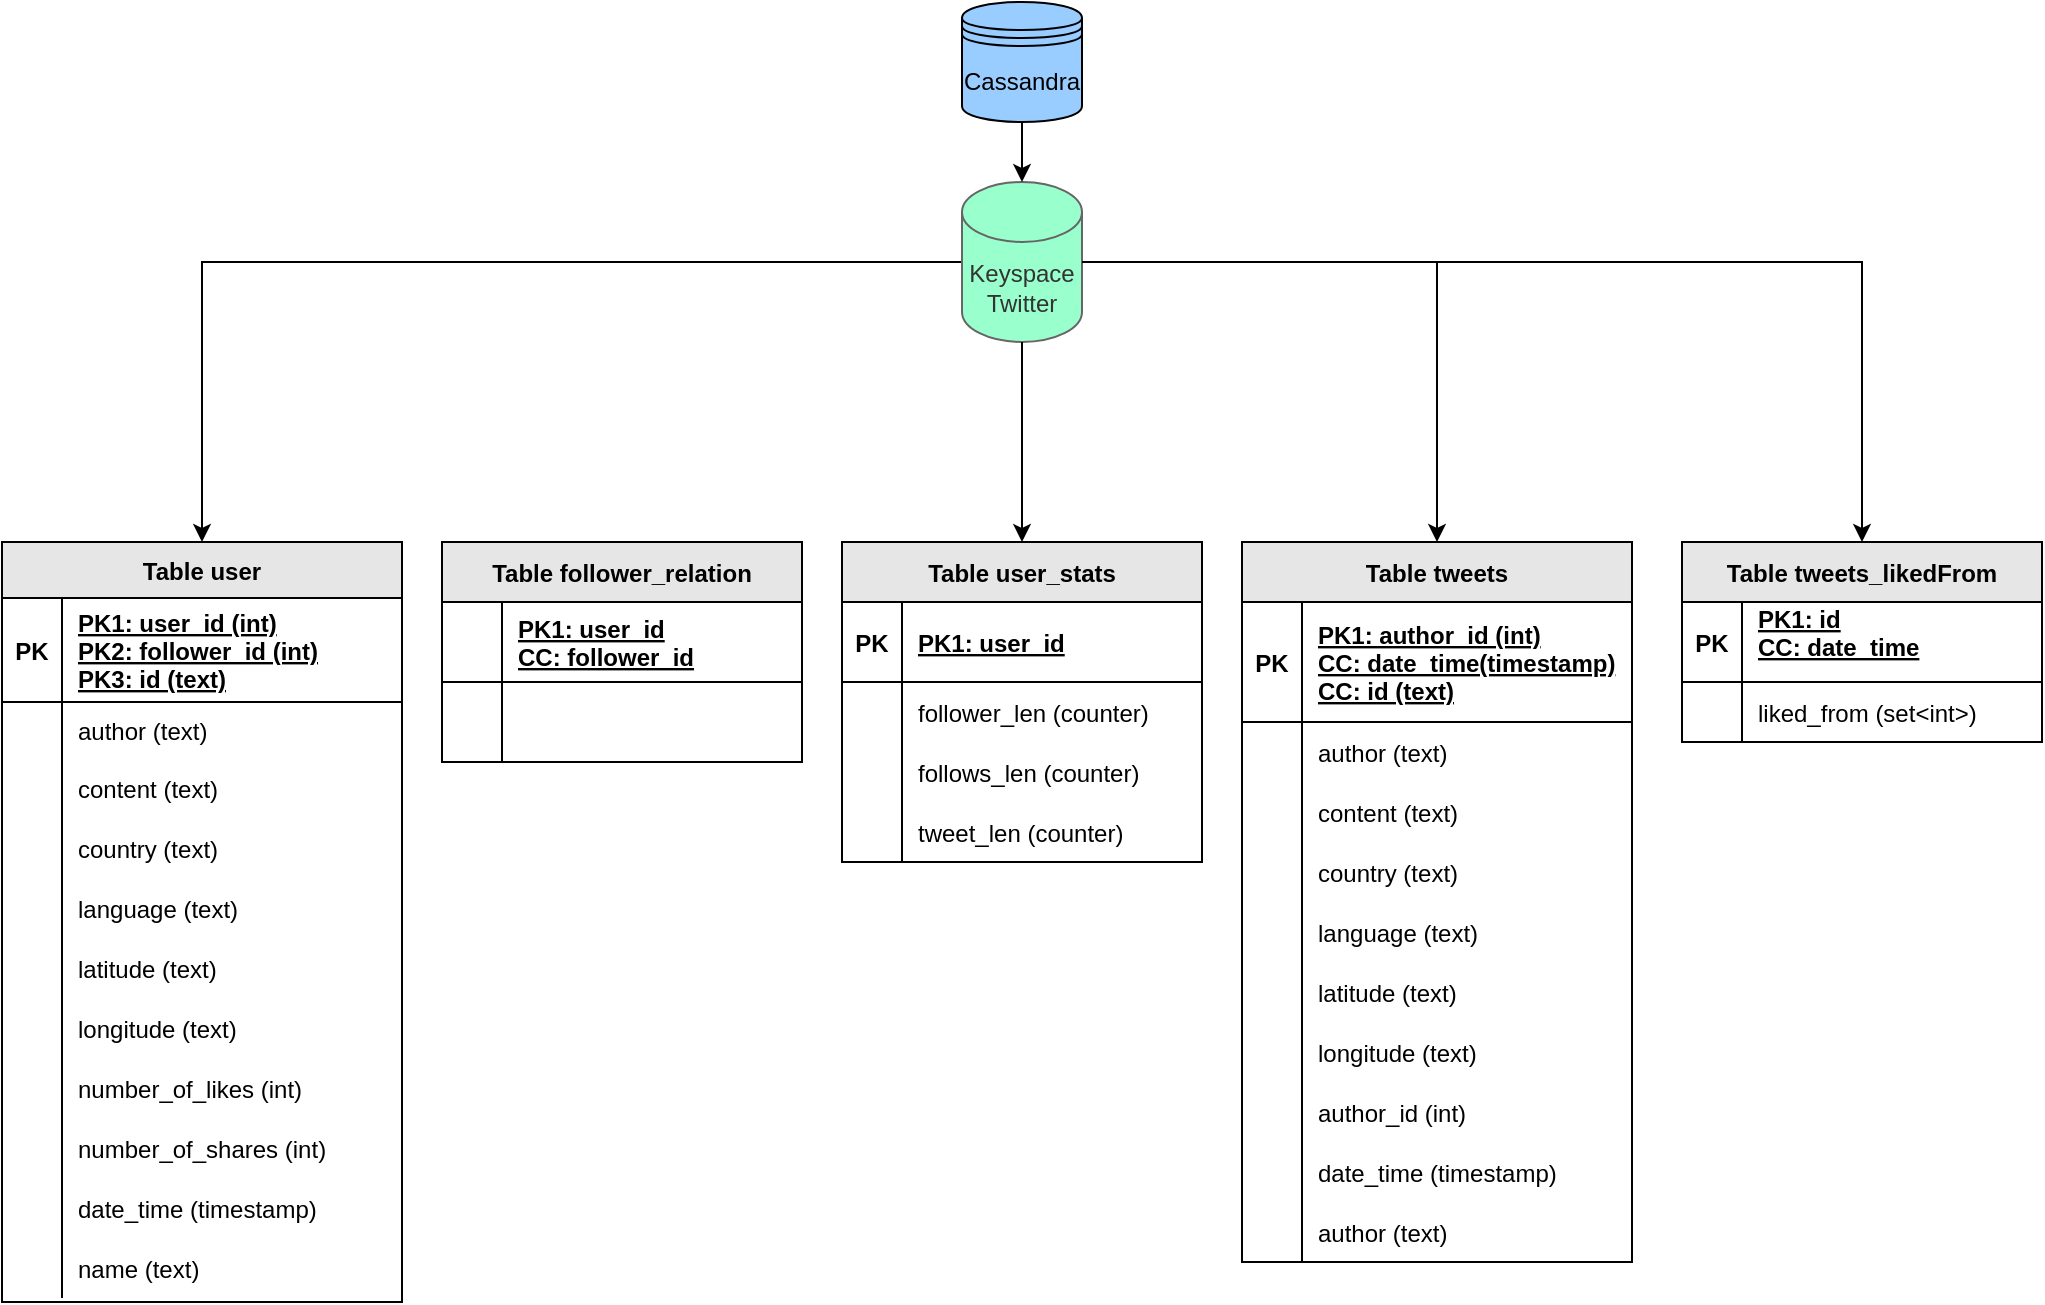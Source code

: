 <mxfile version="20.0.1" type="device" pages="2"><diagram id="uG7ZeOkbDZNB9EsdIDeJ" name="Page-1"><mxGraphModel dx="2417" dy="793" grid="1" gridSize="10" guides="1" tooltips="1" connect="1" arrows="1" fold="1" page="1" pageScale="1" pageWidth="827" pageHeight="1169" math="0" shadow="0"><root><mxCell id="0"/><mxCell id="1" parent="0"/><mxCell id="abGuBMjlv66z2_i_Jx2E-29" style="edgeStyle=orthogonalEdgeStyle;rounded=0;orthogonalLoop=1;jettySize=auto;html=1;exitX=0;exitY=0.5;exitDx=0;exitDy=0;exitPerimeter=0;entryX=0.5;entryY=0;entryDx=0;entryDy=0;" parent="1" source="abGuBMjlv66z2_i_Jx2E-1" target="abGuBMjlv66z2_i_Jx2E-15" edge="1"><mxGeometry relative="1" as="geometry"/></mxCell><mxCell id="gXndFRnX3cNERljc4eLu-20" style="edgeStyle=orthogonalEdgeStyle;rounded=0;orthogonalLoop=1;jettySize=auto;html=1;exitX=1;exitY=0.5;exitDx=0;exitDy=0;exitPerimeter=0;entryX=0.5;entryY=0;entryDx=0;entryDy=0;" edge="1" parent="1" source="abGuBMjlv66z2_i_Jx2E-1" target="gXndFRnX3cNERljc4eLu-6"><mxGeometry relative="1" as="geometry"/></mxCell><mxCell id="abGuBMjlv66z2_i_Jx2E-1" value="Keyspace&lt;br&gt;Twitter" style="shape=cylinder3;whiteSpace=wrap;html=1;boundedLbl=1;backgroundOutline=1;size=15;fillColor=#99FFCC;fontColor=#333333;strokeColor=#666666;" parent="1" vertex="1"><mxGeometry x="370" y="100" width="60" height="80" as="geometry"/></mxCell><mxCell id="gXndFRnX3cNERljc4eLu-5" style="edgeStyle=orthogonalEdgeStyle;rounded=0;orthogonalLoop=1;jettySize=auto;html=1;exitX=0.5;exitY=1;exitDx=0;exitDy=0;exitPerimeter=0;" edge="1" parent="1" source="abGuBMjlv66z2_i_Jx2E-1" target="abGuBMjlv66z2_i_Jx2E-2"><mxGeometry relative="1" as="geometry"><mxPoint x="300" y="220" as="targetPoint"/></mxGeometry></mxCell><mxCell id="abGuBMjlv66z2_i_Jx2E-2" value="Table user_stats" style="shape=table;startSize=30;container=1;collapsible=1;childLayout=tableLayout;fixedRows=1;rowLines=0;fontStyle=1;align=center;resizeLast=1;fillColor=#E6E6E6;" parent="1" vertex="1"><mxGeometry x="310" y="280" width="180" height="160" as="geometry"/></mxCell><mxCell id="abGuBMjlv66z2_i_Jx2E-3" value="" style="shape=tableRow;horizontal=0;startSize=0;swimlaneHead=0;swimlaneBody=0;fillColor=none;collapsible=0;dropTarget=0;points=[[0,0.5],[1,0.5]];portConstraint=eastwest;top=0;left=0;right=0;bottom=1;" parent="abGuBMjlv66z2_i_Jx2E-2" vertex="1"><mxGeometry y="30" width="180" height="40" as="geometry"/></mxCell><mxCell id="abGuBMjlv66z2_i_Jx2E-4" value="PK" style="shape=partialRectangle;connectable=0;fillColor=none;top=0;left=0;bottom=0;right=0;fontStyle=1;overflow=hidden;" parent="abGuBMjlv66z2_i_Jx2E-3" vertex="1"><mxGeometry width="30" height="40" as="geometry"><mxRectangle width="30" height="40" as="alternateBounds"/></mxGeometry></mxCell><mxCell id="abGuBMjlv66z2_i_Jx2E-5" value="PK1: user_id" style="shape=partialRectangle;connectable=0;fillColor=none;top=0;left=0;bottom=0;right=0;align=left;spacingLeft=6;fontStyle=5;overflow=hidden;" parent="abGuBMjlv66z2_i_Jx2E-3" vertex="1"><mxGeometry x="30" width="150" height="40" as="geometry"><mxRectangle width="150" height="40" as="alternateBounds"/></mxGeometry></mxCell><mxCell id="abGuBMjlv66z2_i_Jx2E-6" value="" style="shape=tableRow;horizontal=0;startSize=0;swimlaneHead=0;swimlaneBody=0;fillColor=none;collapsible=0;dropTarget=0;points=[[0,0.5],[1,0.5]];portConstraint=eastwest;top=0;left=0;right=0;bottom=0;" parent="abGuBMjlv66z2_i_Jx2E-2" vertex="1"><mxGeometry y="70" width="180" height="30" as="geometry"/></mxCell><mxCell id="abGuBMjlv66z2_i_Jx2E-7" value="" style="shape=partialRectangle;connectable=0;fillColor=none;top=0;left=0;bottom=0;right=0;editable=1;overflow=hidden;" parent="abGuBMjlv66z2_i_Jx2E-6" vertex="1"><mxGeometry width="30" height="30" as="geometry"><mxRectangle width="30" height="30" as="alternateBounds"/></mxGeometry></mxCell><mxCell id="abGuBMjlv66z2_i_Jx2E-8" value="follower_len (counter)" style="shape=partialRectangle;connectable=0;fillColor=none;top=0;left=0;bottom=0;right=0;align=left;spacingLeft=6;overflow=hidden;" parent="abGuBMjlv66z2_i_Jx2E-6" vertex="1"><mxGeometry x="30" width="150" height="30" as="geometry"><mxRectangle width="150" height="30" as="alternateBounds"/></mxGeometry></mxCell><mxCell id="gXndFRnX3cNERljc4eLu-49" value="" style="shape=tableRow;horizontal=0;startSize=0;swimlaneHead=0;swimlaneBody=0;fillColor=none;collapsible=0;dropTarget=0;points=[[0,0.5],[1,0.5]];portConstraint=eastwest;top=0;left=0;right=0;bottom=0;" vertex="1" parent="abGuBMjlv66z2_i_Jx2E-2"><mxGeometry y="100" width="180" height="30" as="geometry"/></mxCell><mxCell id="gXndFRnX3cNERljc4eLu-50" value="" style="shape=partialRectangle;connectable=0;fillColor=none;top=0;left=0;bottom=0;right=0;editable=1;overflow=hidden;" vertex="1" parent="gXndFRnX3cNERljc4eLu-49"><mxGeometry width="30" height="30" as="geometry"><mxRectangle width="30" height="30" as="alternateBounds"/></mxGeometry></mxCell><mxCell id="gXndFRnX3cNERljc4eLu-51" value="follows_len (counter)" style="shape=partialRectangle;connectable=0;fillColor=none;top=0;left=0;bottom=0;right=0;align=left;spacingLeft=6;overflow=hidden;" vertex="1" parent="gXndFRnX3cNERljc4eLu-49"><mxGeometry x="30" width="150" height="30" as="geometry"><mxRectangle width="150" height="30" as="alternateBounds"/></mxGeometry></mxCell><mxCell id="gXndFRnX3cNERljc4eLu-52" value="" style="shape=tableRow;horizontal=0;startSize=0;swimlaneHead=0;swimlaneBody=0;fillColor=none;collapsible=0;dropTarget=0;points=[[0,0.5],[1,0.5]];portConstraint=eastwest;top=0;left=0;right=0;bottom=0;" vertex="1" parent="abGuBMjlv66z2_i_Jx2E-2"><mxGeometry y="130" width="180" height="30" as="geometry"/></mxCell><mxCell id="gXndFRnX3cNERljc4eLu-53" value="" style="shape=partialRectangle;connectable=0;fillColor=none;top=0;left=0;bottom=0;right=0;editable=1;overflow=hidden;" vertex="1" parent="gXndFRnX3cNERljc4eLu-52"><mxGeometry width="30" height="30" as="geometry"><mxRectangle width="30" height="30" as="alternateBounds"/></mxGeometry></mxCell><mxCell id="gXndFRnX3cNERljc4eLu-54" value="tweet_len (counter)" style="shape=partialRectangle;connectable=0;fillColor=none;top=0;left=0;bottom=0;right=0;align=left;spacingLeft=6;overflow=hidden;" vertex="1" parent="gXndFRnX3cNERljc4eLu-52"><mxGeometry x="30" width="150" height="30" as="geometry"><mxRectangle width="150" height="30" as="alternateBounds"/></mxGeometry></mxCell><mxCell id="abGuBMjlv66z2_i_Jx2E-15" value="Table user" style="shape=table;startSize=28;container=1;collapsible=1;childLayout=tableLayout;fixedRows=1;rowLines=0;fontStyle=1;align=center;resizeLast=1;fillColor=#E6E6E6;arcSize=15;resizeHeight=1;autosize=1;rounded=0;" parent="1" vertex="1"><mxGeometry x="-110" y="280" width="200" height="380" as="geometry"/></mxCell><mxCell id="abGuBMjlv66z2_i_Jx2E-16" value="" style="shape=tableRow;horizontal=0;startSize=0;swimlaneHead=0;swimlaneBody=0;fillColor=none;collapsible=0;dropTarget=0;points=[[0,0.5],[1,0.5]];portConstraint=eastwest;top=0;left=0;right=0;bottom=1;" parent="abGuBMjlv66z2_i_Jx2E-15" vertex="1"><mxGeometry y="28" width="200" height="52" as="geometry"/></mxCell><mxCell id="abGuBMjlv66z2_i_Jx2E-17" value="PK" style="shape=partialRectangle;connectable=0;fillColor=none;top=0;left=0;bottom=0;right=0;fontStyle=1;overflow=hidden;" parent="abGuBMjlv66z2_i_Jx2E-16" vertex="1"><mxGeometry width="30" height="52" as="geometry"><mxRectangle width="30" height="52" as="alternateBounds"/></mxGeometry></mxCell><mxCell id="abGuBMjlv66z2_i_Jx2E-18" value="PK1: user_id (int)&#xA;PK2: follower_id (int)&#xA;PK3: id (text)" style="shape=partialRectangle;connectable=0;fillColor=none;top=0;left=0;bottom=0;right=0;align=left;spacingLeft=6;fontStyle=5;overflow=hidden;" parent="abGuBMjlv66z2_i_Jx2E-16" vertex="1"><mxGeometry x="30" width="170" height="52" as="geometry"><mxRectangle width="170" height="52" as="alternateBounds"/></mxGeometry></mxCell><mxCell id="abGuBMjlv66z2_i_Jx2E-19" value="" style="shape=tableRow;horizontal=0;startSize=0;swimlaneHead=0;swimlaneBody=0;fillColor=none;collapsible=0;dropTarget=0;points=[[0,0.5],[1,0.5]];portConstraint=eastwest;top=0;left=0;right=0;bottom=0;" parent="abGuBMjlv66z2_i_Jx2E-15" vertex="1"><mxGeometry y="80" width="200" height="28" as="geometry"/></mxCell><mxCell id="abGuBMjlv66z2_i_Jx2E-20" value="" style="shape=partialRectangle;connectable=0;fillColor=none;top=0;left=0;bottom=0;right=0;editable=1;overflow=hidden;" parent="abGuBMjlv66z2_i_Jx2E-19" vertex="1"><mxGeometry width="30" height="28" as="geometry"><mxRectangle width="30" height="28" as="alternateBounds"/></mxGeometry></mxCell><mxCell id="abGuBMjlv66z2_i_Jx2E-21" value="author (text)" style="shape=partialRectangle;connectable=0;fillColor=none;top=0;left=0;bottom=0;right=0;align=left;spacingLeft=6;overflow=hidden;" parent="abGuBMjlv66z2_i_Jx2E-19" vertex="1"><mxGeometry x="30" width="170" height="28" as="geometry"><mxRectangle width="170" height="28" as="alternateBounds"/></mxGeometry></mxCell><mxCell id="abGuBMjlv66z2_i_Jx2E-22" value="" style="shape=tableRow;horizontal=0;startSize=0;swimlaneHead=0;swimlaneBody=0;fillColor=none;collapsible=0;dropTarget=0;points=[[0,0.5],[1,0.5]];portConstraint=eastwest;top=0;left=0;right=0;bottom=0;" parent="abGuBMjlv66z2_i_Jx2E-15" vertex="1"><mxGeometry y="108" width="200" height="30" as="geometry"/></mxCell><mxCell id="abGuBMjlv66z2_i_Jx2E-23" value="" style="shape=partialRectangle;connectable=0;fillColor=none;top=0;left=0;bottom=0;right=0;editable=1;overflow=hidden;" parent="abGuBMjlv66z2_i_Jx2E-22" vertex="1"><mxGeometry width="30" height="30" as="geometry"><mxRectangle width="30" height="30" as="alternateBounds"/></mxGeometry></mxCell><mxCell id="abGuBMjlv66z2_i_Jx2E-24" value="content (text)" style="shape=partialRectangle;connectable=0;fillColor=none;top=0;left=0;bottom=0;right=0;align=left;spacingLeft=6;overflow=hidden;" parent="abGuBMjlv66z2_i_Jx2E-22" vertex="1"><mxGeometry x="30" width="170" height="30" as="geometry"><mxRectangle width="170" height="30" as="alternateBounds"/></mxGeometry></mxCell><mxCell id="abGuBMjlv66z2_i_Jx2E-25" value="" style="shape=tableRow;horizontal=0;startSize=0;swimlaneHead=0;swimlaneBody=0;fillColor=none;collapsible=0;dropTarget=0;points=[[0,0.5],[1,0.5]];portConstraint=eastwest;top=0;left=0;right=0;bottom=0;" parent="abGuBMjlv66z2_i_Jx2E-15" vertex="1"><mxGeometry y="138" width="200" height="30" as="geometry"/></mxCell><mxCell id="abGuBMjlv66z2_i_Jx2E-26" value="" style="shape=partialRectangle;connectable=0;fillColor=none;top=0;left=0;bottom=0;right=0;editable=1;overflow=hidden;" parent="abGuBMjlv66z2_i_Jx2E-25" vertex="1"><mxGeometry width="30" height="30" as="geometry"><mxRectangle width="30" height="30" as="alternateBounds"/></mxGeometry></mxCell><mxCell id="abGuBMjlv66z2_i_Jx2E-27" value="country (text)" style="shape=partialRectangle;connectable=0;fillColor=none;top=0;left=0;bottom=0;right=0;align=left;spacingLeft=6;overflow=hidden;" parent="abGuBMjlv66z2_i_Jx2E-25" vertex="1"><mxGeometry x="30" width="170" height="30" as="geometry"><mxRectangle width="170" height="30" as="alternateBounds"/></mxGeometry></mxCell><mxCell id="c8yyJQMXLY9WBPUV-zue-21" value="" style="shape=tableRow;horizontal=0;startSize=0;swimlaneHead=0;swimlaneBody=0;fillColor=none;collapsible=0;dropTarget=0;points=[[0,0.5],[1,0.5]];portConstraint=eastwest;top=0;left=0;right=0;bottom=0;" parent="abGuBMjlv66z2_i_Jx2E-15" vertex="1"><mxGeometry y="168" width="200" height="30" as="geometry"/></mxCell><mxCell id="c8yyJQMXLY9WBPUV-zue-22" value="" style="shape=partialRectangle;connectable=0;fillColor=none;top=0;left=0;bottom=0;right=0;editable=1;overflow=hidden;" parent="c8yyJQMXLY9WBPUV-zue-21" vertex="1"><mxGeometry width="30" height="30" as="geometry"><mxRectangle width="30" height="30" as="alternateBounds"/></mxGeometry></mxCell><mxCell id="c8yyJQMXLY9WBPUV-zue-23" value="language (text)" style="shape=partialRectangle;connectable=0;fillColor=none;top=0;left=0;bottom=0;right=0;align=left;spacingLeft=6;overflow=hidden;" parent="c8yyJQMXLY9WBPUV-zue-21" vertex="1"><mxGeometry x="30" width="170" height="30" as="geometry"><mxRectangle width="170" height="30" as="alternateBounds"/></mxGeometry></mxCell><mxCell id="c8yyJQMXLY9WBPUV-zue-24" value="" style="shape=tableRow;horizontal=0;startSize=0;swimlaneHead=0;swimlaneBody=0;fillColor=none;collapsible=0;dropTarget=0;points=[[0,0.5],[1,0.5]];portConstraint=eastwest;top=0;left=0;right=0;bottom=0;" parent="abGuBMjlv66z2_i_Jx2E-15" vertex="1"><mxGeometry y="198" width="200" height="30" as="geometry"/></mxCell><mxCell id="c8yyJQMXLY9WBPUV-zue-25" value="" style="shape=partialRectangle;connectable=0;fillColor=none;top=0;left=0;bottom=0;right=0;editable=1;overflow=hidden;" parent="c8yyJQMXLY9WBPUV-zue-24" vertex="1"><mxGeometry width="30" height="30" as="geometry"><mxRectangle width="30" height="30" as="alternateBounds"/></mxGeometry></mxCell><mxCell id="c8yyJQMXLY9WBPUV-zue-26" value="latitude (text)" style="shape=partialRectangle;connectable=0;fillColor=none;top=0;left=0;bottom=0;right=0;align=left;spacingLeft=6;overflow=hidden;" parent="c8yyJQMXLY9WBPUV-zue-24" vertex="1"><mxGeometry x="30" width="170" height="30" as="geometry"><mxRectangle width="170" height="30" as="alternateBounds"/></mxGeometry></mxCell><mxCell id="c8yyJQMXLY9WBPUV-zue-27" value="" style="shape=tableRow;horizontal=0;startSize=0;swimlaneHead=0;swimlaneBody=0;fillColor=none;collapsible=0;dropTarget=0;points=[[0,0.5],[1,0.5]];portConstraint=eastwest;top=0;left=0;right=0;bottom=0;resizeHeight=1;" parent="abGuBMjlv66z2_i_Jx2E-15" vertex="1"><mxGeometry y="228" width="200" height="30" as="geometry"/></mxCell><mxCell id="c8yyJQMXLY9WBPUV-zue-28" value="" style="shape=partialRectangle;connectable=0;fillColor=none;top=0;left=0;bottom=0;right=0;editable=1;overflow=hidden;" parent="c8yyJQMXLY9WBPUV-zue-27" vertex="1"><mxGeometry width="30" height="30" as="geometry"><mxRectangle width="30" height="30" as="alternateBounds"/></mxGeometry></mxCell><mxCell id="c8yyJQMXLY9WBPUV-zue-29" value="longitude (text)" style="shape=partialRectangle;connectable=0;fillColor=none;top=0;left=0;bottom=0;right=0;align=left;spacingLeft=6;overflow=hidden;" parent="c8yyJQMXLY9WBPUV-zue-27" vertex="1"><mxGeometry x="30" width="170" height="30" as="geometry"><mxRectangle width="170" height="30" as="alternateBounds"/></mxGeometry></mxCell><mxCell id="c8yyJQMXLY9WBPUV-zue-30" value="" style="shape=tableRow;horizontal=0;startSize=0;swimlaneHead=0;swimlaneBody=0;fillColor=none;collapsible=0;dropTarget=0;points=[[0,0.5],[1,0.5]];portConstraint=eastwest;top=0;left=0;right=0;bottom=0;resizeHeight=1;" parent="abGuBMjlv66z2_i_Jx2E-15" vertex="1"><mxGeometry y="258" width="200" height="30" as="geometry"/></mxCell><mxCell id="c8yyJQMXLY9WBPUV-zue-31" value="" style="shape=partialRectangle;connectable=0;fillColor=none;top=0;left=0;bottom=0;right=0;editable=1;overflow=hidden;" parent="c8yyJQMXLY9WBPUV-zue-30" vertex="1"><mxGeometry width="30" height="30" as="geometry"><mxRectangle width="30" height="30" as="alternateBounds"/></mxGeometry></mxCell><mxCell id="c8yyJQMXLY9WBPUV-zue-32" value="number_of_likes (int)" style="shape=partialRectangle;connectable=0;fillColor=none;top=0;left=0;bottom=0;right=0;align=left;spacingLeft=6;overflow=hidden;" parent="c8yyJQMXLY9WBPUV-zue-30" vertex="1"><mxGeometry x="30" width="170" height="30" as="geometry"><mxRectangle width="170" height="30" as="alternateBounds"/></mxGeometry></mxCell><mxCell id="c8yyJQMXLY9WBPUV-zue-33" value="" style="shape=tableRow;horizontal=0;startSize=0;swimlaneHead=0;swimlaneBody=0;fillColor=none;collapsible=0;dropTarget=0;points=[[0,0.5],[1,0.5]];portConstraint=eastwest;top=0;left=0;right=0;bottom=0;resizeHeight=1;" parent="abGuBMjlv66z2_i_Jx2E-15" vertex="1"><mxGeometry y="288" width="200" height="30" as="geometry"/></mxCell><mxCell id="c8yyJQMXLY9WBPUV-zue-34" value="" style="shape=partialRectangle;connectable=0;fillColor=none;top=0;left=0;bottom=0;right=0;editable=1;overflow=hidden;" parent="c8yyJQMXLY9WBPUV-zue-33" vertex="1"><mxGeometry width="30" height="30" as="geometry"><mxRectangle width="30" height="30" as="alternateBounds"/></mxGeometry></mxCell><mxCell id="c8yyJQMXLY9WBPUV-zue-35" value="number_of_shares (int)" style="shape=partialRectangle;connectable=0;fillColor=none;top=0;left=0;bottom=0;right=0;align=left;spacingLeft=6;overflow=hidden;" parent="c8yyJQMXLY9WBPUV-zue-33" vertex="1"><mxGeometry x="30" width="170" height="30" as="geometry"><mxRectangle width="170" height="30" as="alternateBounds"/></mxGeometry></mxCell><mxCell id="gXndFRnX3cNERljc4eLu-121" value="" style="shape=tableRow;horizontal=0;startSize=0;swimlaneHead=0;swimlaneBody=0;fillColor=none;collapsible=0;dropTarget=0;points=[[0,0.5],[1,0.5]];portConstraint=eastwest;top=0;left=0;right=0;bottom=0;resizeHeight=1;" vertex="1" parent="abGuBMjlv66z2_i_Jx2E-15"><mxGeometry y="318" width="200" height="30" as="geometry"/></mxCell><mxCell id="gXndFRnX3cNERljc4eLu-122" value="" style="shape=partialRectangle;connectable=0;fillColor=none;top=0;left=0;bottom=0;right=0;editable=1;overflow=hidden;" vertex="1" parent="gXndFRnX3cNERljc4eLu-121"><mxGeometry width="30" height="30" as="geometry"><mxRectangle width="30" height="30" as="alternateBounds"/></mxGeometry></mxCell><mxCell id="gXndFRnX3cNERljc4eLu-123" value="date_time (timestamp)" style="shape=partialRectangle;connectable=0;fillColor=none;top=0;left=0;bottom=0;right=0;align=left;spacingLeft=6;overflow=hidden;" vertex="1" parent="gXndFRnX3cNERljc4eLu-121"><mxGeometry x="30" width="170" height="30" as="geometry"><mxRectangle width="170" height="30" as="alternateBounds"/></mxGeometry></mxCell><mxCell id="gXndFRnX3cNERljc4eLu-127" value="" style="shape=tableRow;horizontal=0;startSize=0;swimlaneHead=0;swimlaneBody=0;fillColor=none;collapsible=0;dropTarget=0;points=[[0,0.5],[1,0.5]];portConstraint=eastwest;top=0;left=0;right=0;bottom=0;resizeHeight=1;" vertex="1" parent="abGuBMjlv66z2_i_Jx2E-15"><mxGeometry y="348" width="200" height="30" as="geometry"/></mxCell><mxCell id="gXndFRnX3cNERljc4eLu-128" value="" style="shape=partialRectangle;connectable=0;fillColor=none;top=0;left=0;bottom=0;right=0;editable=1;overflow=hidden;" vertex="1" parent="gXndFRnX3cNERljc4eLu-127"><mxGeometry width="30" height="30" as="geometry"><mxRectangle width="30" height="30" as="alternateBounds"/></mxGeometry></mxCell><mxCell id="gXndFRnX3cNERljc4eLu-129" value="name (text)" style="shape=partialRectangle;connectable=0;fillColor=none;top=0;left=0;bottom=0;right=0;align=left;spacingLeft=6;overflow=hidden;" vertex="1" parent="gXndFRnX3cNERljc4eLu-127"><mxGeometry x="30" width="170" height="30" as="geometry"><mxRectangle width="170" height="30" as="alternateBounds"/></mxGeometry></mxCell><mxCell id="3" value="" style="edgeStyle=none;html=1;" parent="1" source="2" target="abGuBMjlv66z2_i_Jx2E-1" edge="1"><mxGeometry relative="1" as="geometry"/></mxCell><mxCell id="2" value="Cassandra" style="shape=datastore;whiteSpace=wrap;html=1;fillColor=#99CCFF;" parent="1" vertex="1"><mxGeometry x="370" y="10" width="60" height="60" as="geometry"/></mxCell><mxCell id="c8yyJQMXLY9WBPUV-zue-3" value="" style="shape=partialRectangle;connectable=0;fillColor=none;top=0;left=0;bottom=0;right=0;editable=1;overflow=hidden;" parent="1" vertex="1"><mxGeometry x="510" y="470" width="30" height="30" as="geometry"><mxRectangle width="30" height="30" as="alternateBounds"/></mxGeometry></mxCell><mxCell id="gXndFRnX3cNERljc4eLu-6" value="Table tweets" style="shape=table;startSize=30;container=1;collapsible=1;childLayout=tableLayout;fixedRows=1;rowLines=0;fontStyle=1;align=center;resizeLast=1;fillColor=#E6E6E6;" vertex="1" parent="1"><mxGeometry x="510" y="280" width="195" height="360" as="geometry"/></mxCell><mxCell id="gXndFRnX3cNERljc4eLu-7" value="" style="shape=tableRow;horizontal=0;startSize=0;swimlaneHead=0;swimlaneBody=0;fillColor=none;collapsible=0;dropTarget=0;points=[[0,0.5],[1,0.5]];portConstraint=eastwest;top=0;left=0;right=0;bottom=1;" vertex="1" parent="gXndFRnX3cNERljc4eLu-6"><mxGeometry y="30" width="195" height="60" as="geometry"/></mxCell><mxCell id="gXndFRnX3cNERljc4eLu-8" value="PK" style="shape=partialRectangle;connectable=0;fillColor=none;top=0;left=0;bottom=0;right=0;fontStyle=1;overflow=hidden;" vertex="1" parent="gXndFRnX3cNERljc4eLu-7"><mxGeometry width="30" height="60" as="geometry"><mxRectangle width="30" height="60" as="alternateBounds"/></mxGeometry></mxCell><mxCell id="gXndFRnX3cNERljc4eLu-9" value="PK1: author_id (int)&#xA;CC: date_time(timestamp)&#xA;CC: id (text)" style="shape=partialRectangle;connectable=0;fillColor=none;top=0;left=0;bottom=0;right=0;align=left;spacingLeft=6;fontStyle=5;overflow=hidden;" vertex="1" parent="gXndFRnX3cNERljc4eLu-7"><mxGeometry x="30" width="165" height="60" as="geometry"><mxRectangle width="165" height="60" as="alternateBounds"/></mxGeometry></mxCell><mxCell id="gXndFRnX3cNERljc4eLu-10" value="" style="shape=tableRow;horizontal=0;startSize=0;swimlaneHead=0;swimlaneBody=0;fillColor=none;collapsible=0;dropTarget=0;points=[[0,0.5],[1,0.5]];portConstraint=eastwest;top=0;left=0;right=0;bottom=0;" vertex="1" parent="gXndFRnX3cNERljc4eLu-6"><mxGeometry y="90" width="195" height="30" as="geometry"/></mxCell><mxCell id="gXndFRnX3cNERljc4eLu-11" value="" style="shape=partialRectangle;connectable=0;fillColor=none;top=0;left=0;bottom=0;right=0;editable=1;overflow=hidden;" vertex="1" parent="gXndFRnX3cNERljc4eLu-10"><mxGeometry width="30" height="30" as="geometry"><mxRectangle width="30" height="30" as="alternateBounds"/></mxGeometry></mxCell><mxCell id="gXndFRnX3cNERljc4eLu-12" value="author (text)" style="shape=partialRectangle;connectable=0;fillColor=none;top=0;left=0;bottom=0;right=0;align=left;spacingLeft=6;overflow=hidden;" vertex="1" parent="gXndFRnX3cNERljc4eLu-10"><mxGeometry x="30" width="165" height="30" as="geometry"><mxRectangle width="165" height="30" as="alternateBounds"/></mxGeometry></mxCell><mxCell id="gXndFRnX3cNERljc4eLu-63" value="" style="shape=tableRow;horizontal=0;startSize=0;swimlaneHead=0;swimlaneBody=0;fillColor=none;collapsible=0;dropTarget=0;points=[[0,0.5],[1,0.5]];portConstraint=eastwest;top=0;left=0;right=0;bottom=0;" vertex="1" parent="gXndFRnX3cNERljc4eLu-6"><mxGeometry y="120" width="195" height="30" as="geometry"/></mxCell><mxCell id="gXndFRnX3cNERljc4eLu-64" value="" style="shape=partialRectangle;connectable=0;fillColor=none;top=0;left=0;bottom=0;right=0;editable=1;overflow=hidden;" vertex="1" parent="gXndFRnX3cNERljc4eLu-63"><mxGeometry width="30" height="30" as="geometry"><mxRectangle width="30" height="30" as="alternateBounds"/></mxGeometry></mxCell><mxCell id="gXndFRnX3cNERljc4eLu-65" value="content (text)" style="shape=partialRectangle;connectable=0;fillColor=none;top=0;left=0;bottom=0;right=0;align=left;spacingLeft=6;overflow=hidden;" vertex="1" parent="gXndFRnX3cNERljc4eLu-63"><mxGeometry x="30" width="165" height="30" as="geometry"><mxRectangle width="165" height="30" as="alternateBounds"/></mxGeometry></mxCell><mxCell id="gXndFRnX3cNERljc4eLu-66" value="" style="shape=tableRow;horizontal=0;startSize=0;swimlaneHead=0;swimlaneBody=0;fillColor=none;collapsible=0;dropTarget=0;points=[[0,0.5],[1,0.5]];portConstraint=eastwest;top=0;left=0;right=0;bottom=0;" vertex="1" parent="gXndFRnX3cNERljc4eLu-6"><mxGeometry y="150" width="195" height="30" as="geometry"/></mxCell><mxCell id="gXndFRnX3cNERljc4eLu-67" value="" style="shape=partialRectangle;connectable=0;fillColor=none;top=0;left=0;bottom=0;right=0;editable=1;overflow=hidden;" vertex="1" parent="gXndFRnX3cNERljc4eLu-66"><mxGeometry width="30" height="30" as="geometry"><mxRectangle width="30" height="30" as="alternateBounds"/></mxGeometry></mxCell><mxCell id="gXndFRnX3cNERljc4eLu-68" value="country (text)" style="shape=partialRectangle;connectable=0;fillColor=none;top=0;left=0;bottom=0;right=0;align=left;spacingLeft=6;overflow=hidden;" vertex="1" parent="gXndFRnX3cNERljc4eLu-66"><mxGeometry x="30" width="165" height="30" as="geometry"><mxRectangle width="165" height="30" as="alternateBounds"/></mxGeometry></mxCell><mxCell id="gXndFRnX3cNERljc4eLu-69" value="" style="shape=tableRow;horizontal=0;startSize=0;swimlaneHead=0;swimlaneBody=0;fillColor=none;collapsible=0;dropTarget=0;points=[[0,0.5],[1,0.5]];portConstraint=eastwest;top=0;left=0;right=0;bottom=0;" vertex="1" parent="gXndFRnX3cNERljc4eLu-6"><mxGeometry y="180" width="195" height="30" as="geometry"/></mxCell><mxCell id="gXndFRnX3cNERljc4eLu-70" value="" style="shape=partialRectangle;connectable=0;fillColor=none;top=0;left=0;bottom=0;right=0;editable=1;overflow=hidden;" vertex="1" parent="gXndFRnX3cNERljc4eLu-69"><mxGeometry width="30" height="30" as="geometry"><mxRectangle width="30" height="30" as="alternateBounds"/></mxGeometry></mxCell><mxCell id="gXndFRnX3cNERljc4eLu-71" value="language (text)" style="shape=partialRectangle;connectable=0;fillColor=none;top=0;left=0;bottom=0;right=0;align=left;spacingLeft=6;overflow=hidden;" vertex="1" parent="gXndFRnX3cNERljc4eLu-69"><mxGeometry x="30" width="165" height="30" as="geometry"><mxRectangle width="165" height="30" as="alternateBounds"/></mxGeometry></mxCell><mxCell id="gXndFRnX3cNERljc4eLu-72" value="" style="shape=tableRow;horizontal=0;startSize=0;swimlaneHead=0;swimlaneBody=0;fillColor=none;collapsible=0;dropTarget=0;points=[[0,0.5],[1,0.5]];portConstraint=eastwest;top=0;left=0;right=0;bottom=0;" vertex="1" parent="gXndFRnX3cNERljc4eLu-6"><mxGeometry y="210" width="195" height="30" as="geometry"/></mxCell><mxCell id="gXndFRnX3cNERljc4eLu-73" value="" style="shape=partialRectangle;connectable=0;fillColor=none;top=0;left=0;bottom=0;right=0;editable=1;overflow=hidden;" vertex="1" parent="gXndFRnX3cNERljc4eLu-72"><mxGeometry width="30" height="30" as="geometry"><mxRectangle width="30" height="30" as="alternateBounds"/></mxGeometry></mxCell><mxCell id="gXndFRnX3cNERljc4eLu-74" value="latitude (text)" style="shape=partialRectangle;connectable=0;fillColor=none;top=0;left=0;bottom=0;right=0;align=left;spacingLeft=6;overflow=hidden;" vertex="1" parent="gXndFRnX3cNERljc4eLu-72"><mxGeometry x="30" width="165" height="30" as="geometry"><mxRectangle width="165" height="30" as="alternateBounds"/></mxGeometry></mxCell><mxCell id="gXndFRnX3cNERljc4eLu-75" value="" style="shape=tableRow;horizontal=0;startSize=0;swimlaneHead=0;swimlaneBody=0;fillColor=none;collapsible=0;dropTarget=0;points=[[0,0.5],[1,0.5]];portConstraint=eastwest;top=0;left=0;right=0;bottom=0;" vertex="1" parent="gXndFRnX3cNERljc4eLu-6"><mxGeometry y="240" width="195" height="30" as="geometry"/></mxCell><mxCell id="gXndFRnX3cNERljc4eLu-76" value="" style="shape=partialRectangle;connectable=0;fillColor=none;top=0;left=0;bottom=0;right=0;editable=1;overflow=hidden;" vertex="1" parent="gXndFRnX3cNERljc4eLu-75"><mxGeometry width="30" height="30" as="geometry"><mxRectangle width="30" height="30" as="alternateBounds"/></mxGeometry></mxCell><mxCell id="gXndFRnX3cNERljc4eLu-77" value="longitude (text)" style="shape=partialRectangle;connectable=0;fillColor=none;top=0;left=0;bottom=0;right=0;align=left;spacingLeft=6;overflow=hidden;" vertex="1" parent="gXndFRnX3cNERljc4eLu-75"><mxGeometry x="30" width="165" height="30" as="geometry"><mxRectangle width="165" height="30" as="alternateBounds"/></mxGeometry></mxCell><mxCell id="gXndFRnX3cNERljc4eLu-81" value="" style="shape=tableRow;horizontal=0;startSize=0;swimlaneHead=0;swimlaneBody=0;fillColor=none;collapsible=0;dropTarget=0;points=[[0,0.5],[1,0.5]];portConstraint=eastwest;top=0;left=0;right=0;bottom=0;" vertex="1" parent="gXndFRnX3cNERljc4eLu-6"><mxGeometry y="270" width="195" height="30" as="geometry"/></mxCell><mxCell id="gXndFRnX3cNERljc4eLu-82" value="" style="shape=partialRectangle;connectable=0;fillColor=none;top=0;left=0;bottom=0;right=0;editable=1;overflow=hidden;" vertex="1" parent="gXndFRnX3cNERljc4eLu-81"><mxGeometry width="30" height="30" as="geometry"><mxRectangle width="30" height="30" as="alternateBounds"/></mxGeometry></mxCell><mxCell id="gXndFRnX3cNERljc4eLu-83" value="author_id (int)" style="shape=partialRectangle;connectable=0;fillColor=none;top=0;left=0;bottom=0;right=0;align=left;spacingLeft=6;overflow=hidden;" vertex="1" parent="gXndFRnX3cNERljc4eLu-81"><mxGeometry x="30" width="165" height="30" as="geometry"><mxRectangle width="165" height="30" as="alternateBounds"/></mxGeometry></mxCell><mxCell id="gXndFRnX3cNERljc4eLu-84" value="" style="shape=tableRow;horizontal=0;startSize=0;swimlaneHead=0;swimlaneBody=0;fillColor=none;collapsible=0;dropTarget=0;points=[[0,0.5],[1,0.5]];portConstraint=eastwest;top=0;left=0;right=0;bottom=0;" vertex="1" parent="gXndFRnX3cNERljc4eLu-6"><mxGeometry y="300" width="195" height="30" as="geometry"/></mxCell><mxCell id="gXndFRnX3cNERljc4eLu-85" value="" style="shape=partialRectangle;connectable=0;fillColor=none;top=0;left=0;bottom=0;right=0;editable=1;overflow=hidden;" vertex="1" parent="gXndFRnX3cNERljc4eLu-84"><mxGeometry width="30" height="30" as="geometry"><mxRectangle width="30" height="30" as="alternateBounds"/></mxGeometry></mxCell><mxCell id="gXndFRnX3cNERljc4eLu-86" value="date_time (timestamp)" style="shape=partialRectangle;connectable=0;fillColor=none;top=0;left=0;bottom=0;right=0;align=left;spacingLeft=6;overflow=hidden;" vertex="1" parent="gXndFRnX3cNERljc4eLu-84"><mxGeometry x="30" width="165" height="30" as="geometry"><mxRectangle width="165" height="30" as="alternateBounds"/></mxGeometry></mxCell><mxCell id="gXndFRnX3cNERljc4eLu-124" value="" style="shape=tableRow;horizontal=0;startSize=0;swimlaneHead=0;swimlaneBody=0;fillColor=none;collapsible=0;dropTarget=0;points=[[0,0.5],[1,0.5]];portConstraint=eastwest;top=0;left=0;right=0;bottom=0;" vertex="1" parent="gXndFRnX3cNERljc4eLu-6"><mxGeometry y="330" width="195" height="30" as="geometry"/></mxCell><mxCell id="gXndFRnX3cNERljc4eLu-125" value="" style="shape=partialRectangle;connectable=0;fillColor=none;top=0;left=0;bottom=0;right=0;editable=1;overflow=hidden;" vertex="1" parent="gXndFRnX3cNERljc4eLu-124"><mxGeometry width="30" height="30" as="geometry"><mxRectangle width="30" height="30" as="alternateBounds"/></mxGeometry></mxCell><mxCell id="gXndFRnX3cNERljc4eLu-126" value="author (text)" style="shape=partialRectangle;connectable=0;fillColor=none;top=0;left=0;bottom=0;right=0;align=left;spacingLeft=6;overflow=hidden;" vertex="1" parent="gXndFRnX3cNERljc4eLu-124"><mxGeometry x="30" width="165" height="30" as="geometry"><mxRectangle width="165" height="30" as="alternateBounds"/></mxGeometry></mxCell><mxCell id="gXndFRnX3cNERljc4eLu-21" style="edgeStyle=orthogonalEdgeStyle;rounded=0;orthogonalLoop=1;jettySize=auto;html=1;exitX=1;exitY=0.5;exitDx=0;exitDy=0;exitPerimeter=0;entryX=0.5;entryY=0;entryDx=0;entryDy=0;" edge="1" parent="1" source="abGuBMjlv66z2_i_Jx2E-1" target="gXndFRnX3cNERljc4eLu-13"><mxGeometry relative="1" as="geometry"><mxPoint x="670" y="110" as="targetPoint"/></mxGeometry></mxCell><mxCell id="gXndFRnX3cNERljc4eLu-13" value="Table tweets_likedFrom" style="shape=table;startSize=30;container=1;collapsible=1;childLayout=tableLayout;fixedRows=1;rowLines=0;fontStyle=1;align=center;resizeLast=1;fillColor=#E6E6E6;" vertex="1" parent="1"><mxGeometry x="730" y="280" width="180" height="100" as="geometry"/></mxCell><mxCell id="gXndFRnX3cNERljc4eLu-14" value="" style="shape=tableRow;horizontal=0;startSize=0;swimlaneHead=0;swimlaneBody=0;fillColor=none;collapsible=0;dropTarget=0;points=[[0,0.5],[1,0.5]];portConstraint=eastwest;top=0;left=0;right=0;bottom=1;" vertex="1" parent="gXndFRnX3cNERljc4eLu-13"><mxGeometry y="30" width="180" height="40" as="geometry"/></mxCell><mxCell id="gXndFRnX3cNERljc4eLu-15" value="PK" style="shape=partialRectangle;connectable=0;fillColor=none;top=0;left=0;bottom=0;right=0;fontStyle=1;overflow=hidden;" vertex="1" parent="gXndFRnX3cNERljc4eLu-14"><mxGeometry width="30" height="40" as="geometry"><mxRectangle width="30" height="40" as="alternateBounds"/></mxGeometry></mxCell><mxCell id="gXndFRnX3cNERljc4eLu-16" value="PK1: id&#xA;CC: date_time&#xA;" style="shape=partialRectangle;connectable=0;fillColor=none;top=0;left=0;bottom=0;right=0;align=left;spacingLeft=6;fontStyle=5;overflow=hidden;" vertex="1" parent="gXndFRnX3cNERljc4eLu-14"><mxGeometry x="30" width="150" height="40" as="geometry"><mxRectangle width="150" height="40" as="alternateBounds"/></mxGeometry></mxCell><mxCell id="gXndFRnX3cNERljc4eLu-17" value="" style="shape=tableRow;horizontal=0;startSize=0;swimlaneHead=0;swimlaneBody=0;fillColor=none;collapsible=0;dropTarget=0;points=[[0,0.5],[1,0.5]];portConstraint=eastwest;top=0;left=0;right=0;bottom=0;" vertex="1" parent="gXndFRnX3cNERljc4eLu-13"><mxGeometry y="70" width="180" height="30" as="geometry"/></mxCell><mxCell id="gXndFRnX3cNERljc4eLu-18" value="" style="shape=partialRectangle;connectable=0;fillColor=none;top=0;left=0;bottom=0;right=0;editable=1;overflow=hidden;" vertex="1" parent="gXndFRnX3cNERljc4eLu-17"><mxGeometry width="30" height="30" as="geometry"><mxRectangle width="30" height="30" as="alternateBounds"/></mxGeometry></mxCell><mxCell id="gXndFRnX3cNERljc4eLu-19" value="liked_from (set&lt;int&gt;)" style="shape=partialRectangle;connectable=0;fillColor=none;top=0;left=0;bottom=0;right=0;align=left;spacingLeft=6;overflow=hidden;" vertex="1" parent="gXndFRnX3cNERljc4eLu-17"><mxGeometry x="30" width="150" height="30" as="geometry"><mxRectangle width="150" height="30" as="alternateBounds"/></mxGeometry></mxCell><mxCell id="gXndFRnX3cNERljc4eLu-133" value="Table follower_relation" style="shape=table;startSize=30;container=1;collapsible=1;childLayout=tableLayout;fixedRows=1;rowLines=0;fontStyle=1;align=center;resizeLast=1;fillColor=#E6E6E6;" vertex="1" parent="1"><mxGeometry x="110" y="280" width="180" height="110" as="geometry"/></mxCell><mxCell id="gXndFRnX3cNERljc4eLu-134" value="" style="shape=tableRow;horizontal=0;startSize=0;swimlaneHead=0;swimlaneBody=0;fillColor=none;collapsible=0;dropTarget=0;points=[[0,0.5],[1,0.5]];portConstraint=eastwest;top=0;left=0;right=0;bottom=1;" vertex="1" parent="gXndFRnX3cNERljc4eLu-133"><mxGeometry y="30" width="180" height="40" as="geometry"/></mxCell><mxCell id="gXndFRnX3cNERljc4eLu-135" value="" style="shape=partialRectangle;connectable=0;fillColor=none;top=0;left=0;bottom=0;right=0;fontStyle=1;overflow=hidden;" vertex="1" parent="gXndFRnX3cNERljc4eLu-134"><mxGeometry width="30" height="40" as="geometry"><mxRectangle width="30" height="40" as="alternateBounds"/></mxGeometry></mxCell><mxCell id="gXndFRnX3cNERljc4eLu-136" value="PK1: user_id&#xA;CC: follower_id" style="shape=partialRectangle;connectable=0;fillColor=none;top=0;left=0;bottom=0;right=0;align=left;spacingLeft=6;fontStyle=5;overflow=hidden;" vertex="1" parent="gXndFRnX3cNERljc4eLu-134"><mxGeometry x="30" width="150" height="40" as="geometry"><mxRectangle width="150" height="40" as="alternateBounds"/></mxGeometry></mxCell><mxCell id="gXndFRnX3cNERljc4eLu-137" value="" style="shape=tableRow;horizontal=0;startSize=0;swimlaneHead=0;swimlaneBody=0;fillColor=none;collapsible=0;dropTarget=0;points=[[0,0.5],[1,0.5]];portConstraint=eastwest;top=0;left=0;right=0;bottom=0;" vertex="1" parent="gXndFRnX3cNERljc4eLu-133"><mxGeometry y="70" width="180" height="40" as="geometry"/></mxCell><mxCell id="gXndFRnX3cNERljc4eLu-138" value="" style="shape=partialRectangle;connectable=0;fillColor=none;top=0;left=0;bottom=0;right=0;editable=1;overflow=hidden;" vertex="1" parent="gXndFRnX3cNERljc4eLu-137"><mxGeometry width="30" height="40" as="geometry"><mxRectangle width="30" height="40" as="alternateBounds"/></mxGeometry></mxCell><mxCell id="gXndFRnX3cNERljc4eLu-139" value="" style="shape=partialRectangle;connectable=0;fillColor=none;top=0;left=0;bottom=0;right=0;align=left;spacingLeft=6;overflow=hidden;" vertex="1" parent="gXndFRnX3cNERljc4eLu-137"><mxGeometry x="30" width="150" height="40" as="geometry"><mxRectangle width="150" height="40" as="alternateBounds"/></mxGeometry></mxCell></root></mxGraphModel></diagram><diagram id="cl0KEsPGgxQ1aOPtOI2R" name="Page-2"><mxGraphModel dx="432" dy="422" grid="1" gridSize="10" guides="1" tooltips="1" connect="1" arrows="1" fold="1" page="1" pageScale="1" pageWidth="827" pageHeight="1169" math="0" shadow="0">&#xa;            <root>&#xa;                <mxCell id="yLRtqa9gVCtvteHUAbe7-0"/>&#xa;                <mxCell id="yLRtqa9gVCtvteHUAbe7-1" parent="yLRtqa9gVCtvteHUAbe7-0"/>&#xa;                <mxCell id="yLRtqa9gVCtvteHUAbe7-15" value="Table" style="shape=table;startSize=30;container=1;collapsible=1;childLayout=tableLayout;fixedRows=1;rowLines=0;fontStyle=1;align=center;resizeLast=1;fillColor=#E6E6E6;" vertex="1" parent="yLRtqa9gVCtvteHUAbe7-1">&#xa;                    <mxGeometry x="140" y="140" width="180" height="160" as="geometry"/>&#xa;                </mxCell>&#xa;                <mxCell id="yLRtqa9gVCtvteHUAbe7-16" value="" style="shape=partialRectangle;collapsible=0;dropTarget=0;pointerEvents=0;fillColor=none;top=0;left=0;bottom=0;right=0;points=[[0,0.5],[1,0.5]];portConstraint=eastwest;" vertex="1" parent="yLRtqa9gVCtvteHUAbe7-15">&#xa;                    <mxGeometry y="30" width="180" height="30" as="geometry"/>&#xa;                </mxCell>&#xa;                <mxCell id="yLRtqa9gVCtvteHUAbe7-17" value="PK,FK1" style="shape=partialRectangle;connectable=0;fillColor=none;top=0;left=0;bottom=0;right=0;fontStyle=1;overflow=hidden;" vertex="1" parent="yLRtqa9gVCtvteHUAbe7-16">&#xa;                    <mxGeometry width="60" height="30" as="geometry">&#xa;                        <mxRectangle width="60" height="30" as="alternateBounds"/>&#xa;                    </mxGeometry>&#xa;                </mxCell>&#xa;                <mxCell id="yLRtqa9gVCtvteHUAbe7-18" value="Row 1" style="shape=partialRectangle;connectable=0;fillColor=none;top=0;left=0;bottom=0;right=0;align=left;spacingLeft=6;fontStyle=5;overflow=hidden;" vertex="1" parent="yLRtqa9gVCtvteHUAbe7-16">&#xa;                    <mxGeometry x="60" width="120" height="30" as="geometry">&#xa;                        <mxRectangle width="120" height="30" as="alternateBounds"/>&#xa;                    </mxGeometry>&#xa;                </mxCell>&#xa;                <mxCell id="yLRtqa9gVCtvteHUAbe7-19" value="" style="shape=partialRectangle;collapsible=0;dropTarget=0;pointerEvents=0;fillColor=none;top=0;left=0;bottom=1;right=0;points=[[0,0.5],[1,0.5]];portConstraint=eastwest;" vertex="1" parent="yLRtqa9gVCtvteHUAbe7-15">&#xa;                    <mxGeometry y="60" width="180" height="30" as="geometry"/>&#xa;                </mxCell>&#xa;                <mxCell id="yLRtqa9gVCtvteHUAbe7-20" value="PK,FK2" style="shape=partialRectangle;connectable=0;fillColor=none;top=0;left=0;bottom=0;right=0;fontStyle=1;overflow=hidden;" vertex="1" parent="yLRtqa9gVCtvteHUAbe7-19">&#xa;                    <mxGeometry width="60" height="30" as="geometry">&#xa;                        <mxRectangle width="60" height="30" as="alternateBounds"/>&#xa;                    </mxGeometry>&#xa;                </mxCell>&#xa;                <mxCell id="yLRtqa9gVCtvteHUAbe7-21" value="Row 2" style="shape=partialRectangle;connectable=0;fillColor=none;top=0;left=0;bottom=0;right=0;align=left;spacingLeft=6;fontStyle=5;overflow=hidden;" vertex="1" parent="yLRtqa9gVCtvteHUAbe7-19">&#xa;                    <mxGeometry x="60" width="120" height="30" as="geometry">&#xa;                        <mxRectangle width="120" height="30" as="alternateBounds"/>&#xa;                    </mxGeometry>&#xa;                </mxCell>&#xa;                <mxCell id="yLRtqa9gVCtvteHUAbe7-22" value="" style="shape=partialRectangle;collapsible=0;dropTarget=0;pointerEvents=0;fillColor=none;top=0;left=0;bottom=0;right=0;points=[[0,0.5],[1,0.5]];portConstraint=eastwest;" vertex="1" parent="yLRtqa9gVCtvteHUAbe7-15">&#xa;                    <mxGeometry y="90" width="180" height="30" as="geometry"/>&#xa;                </mxCell>&#xa;                <mxCell id="yLRtqa9gVCtvteHUAbe7-23" value="" style="shape=partialRectangle;connectable=0;fillColor=none;top=0;left=0;bottom=0;right=0;editable=1;overflow=hidden;" vertex="1" parent="yLRtqa9gVCtvteHUAbe7-22">&#xa;                    <mxGeometry width="60" height="30" as="geometry">&#xa;                        <mxRectangle width="60" height="30" as="alternateBounds"/>&#xa;                    </mxGeometry>&#xa;                </mxCell>&#xa;                <mxCell id="yLRtqa9gVCtvteHUAbe7-24" value="Row 3" style="shape=partialRectangle;connectable=0;fillColor=none;top=0;left=0;bottom=0;right=0;align=left;spacingLeft=6;overflow=hidden;" vertex="1" parent="yLRtqa9gVCtvteHUAbe7-22">&#xa;                    <mxGeometry x="60" width="120" height="30" as="geometry">&#xa;                        <mxRectangle width="120" height="30" as="alternateBounds"/>&#xa;                    </mxGeometry>&#xa;                </mxCell>&#xa;                <mxCell id="yLRtqa9gVCtvteHUAbe7-25" value="" style="shape=partialRectangle;collapsible=0;dropTarget=0;pointerEvents=0;fillColor=none;top=0;left=0;bottom=0;right=0;points=[[0,0.5],[1,0.5]];portConstraint=eastwest;" vertex="1" parent="yLRtqa9gVCtvteHUAbe7-15">&#xa;                    <mxGeometry y="120" width="180" height="30" as="geometry"/>&#xa;                </mxCell>&#xa;                <mxCell id="yLRtqa9gVCtvteHUAbe7-26" value="" style="shape=partialRectangle;connectable=0;fillColor=none;top=0;left=0;bottom=0;right=0;editable=1;overflow=hidden;" vertex="1" parent="yLRtqa9gVCtvteHUAbe7-25">&#xa;                    <mxGeometry width="60" height="30" as="geometry">&#xa;                        <mxRectangle width="60" height="30" as="alternateBounds"/>&#xa;                    </mxGeometry>&#xa;                </mxCell>&#xa;                <mxCell id="yLRtqa9gVCtvteHUAbe7-27" value="Row 4" style="shape=partialRectangle;connectable=0;fillColor=none;top=0;left=0;bottom=0;right=0;align=left;spacingLeft=6;overflow=hidden;" vertex="1" parent="yLRtqa9gVCtvteHUAbe7-25">&#xa;                    <mxGeometry x="60" width="120" height="30" as="geometry">&#xa;                        <mxRectangle width="120" height="30" as="alternateBounds"/>&#xa;                    </mxGeometry>&#xa;                </mxCell>&#xa;            </root>&#xa;        </mxGraphModel></diagram></mxfile>